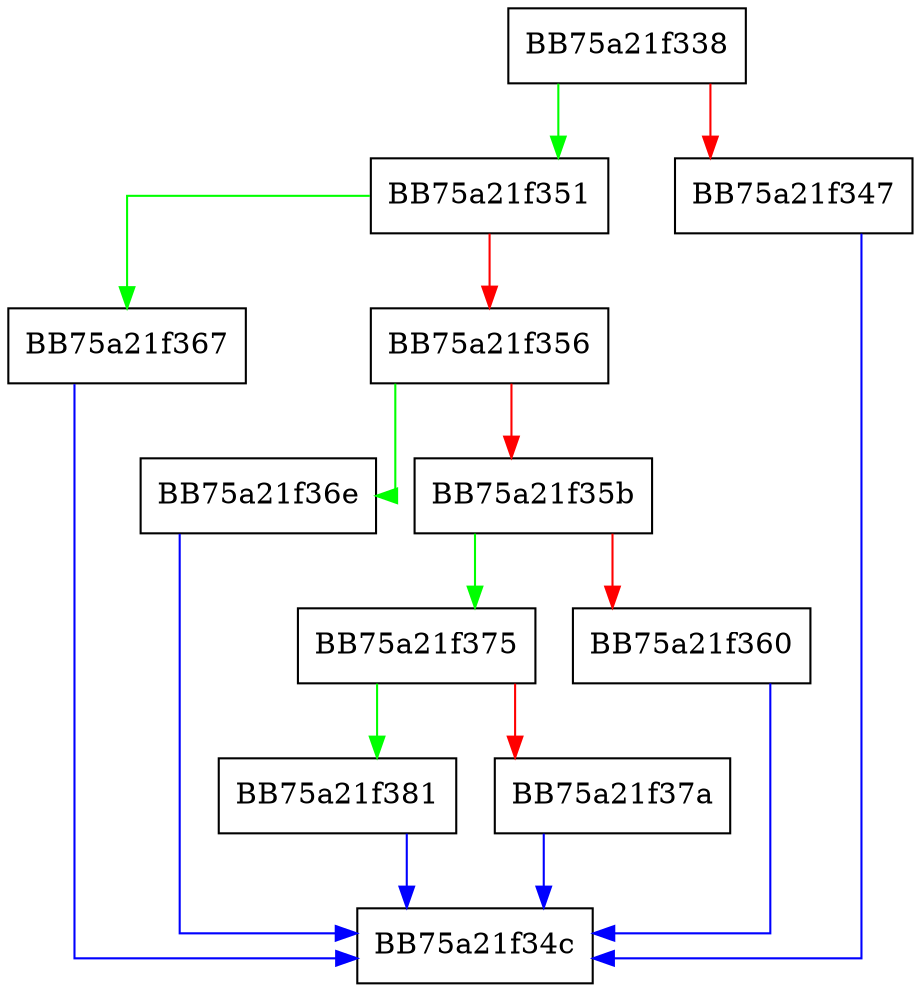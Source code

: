 digraph get_sigattr_id {
  node [shape="box"];
  graph [splines=ortho];
  BB75a21f338 -> BB75a21f351 [color="green"];
  BB75a21f338 -> BB75a21f347 [color="red"];
  BB75a21f347 -> BB75a21f34c [color="blue"];
  BB75a21f351 -> BB75a21f367 [color="green"];
  BB75a21f351 -> BB75a21f356 [color="red"];
  BB75a21f356 -> BB75a21f36e [color="green"];
  BB75a21f356 -> BB75a21f35b [color="red"];
  BB75a21f35b -> BB75a21f375 [color="green"];
  BB75a21f35b -> BB75a21f360 [color="red"];
  BB75a21f360 -> BB75a21f34c [color="blue"];
  BB75a21f367 -> BB75a21f34c [color="blue"];
  BB75a21f36e -> BB75a21f34c [color="blue"];
  BB75a21f375 -> BB75a21f381 [color="green"];
  BB75a21f375 -> BB75a21f37a [color="red"];
  BB75a21f37a -> BB75a21f34c [color="blue"];
  BB75a21f381 -> BB75a21f34c [color="blue"];
}